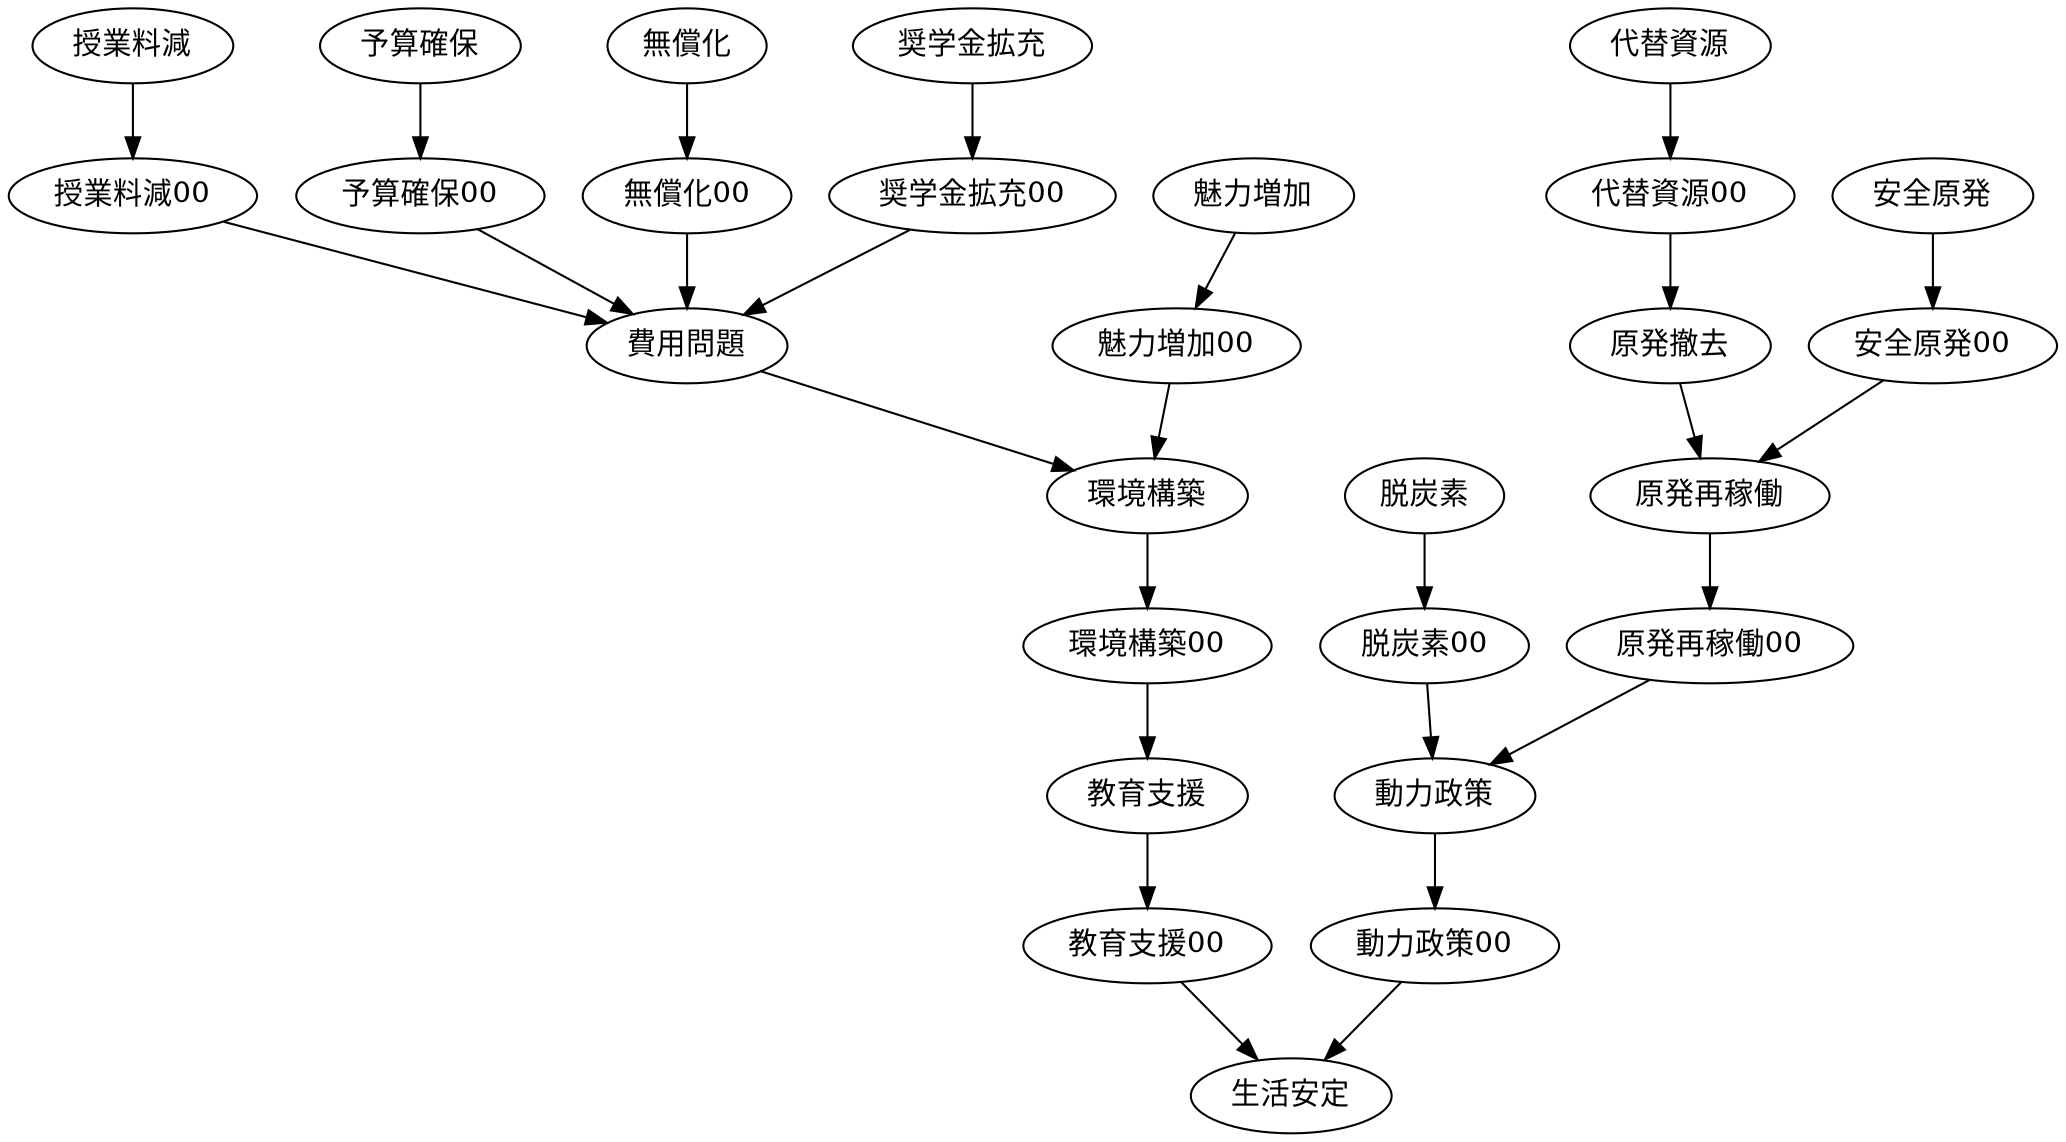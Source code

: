 digraph  model{
奨学金拡充->奨学金拡充00->費用問題
授業料減->授業料減00->費用問題
予算確保->予算確保00->費用問題
無償化->無償化00->費用問題->環境構築
魅力増加->魅力増加00->環境構築->環境構築00->教育支援->教育支援00->生活安定
代替資源->代替資源00->原発撤去->原発再稼働
安全原発->安全原発00->原発再稼働->原発再稼働00->動力政策
脱炭素->脱炭素00->動力政策->動力政策00->生活安定}